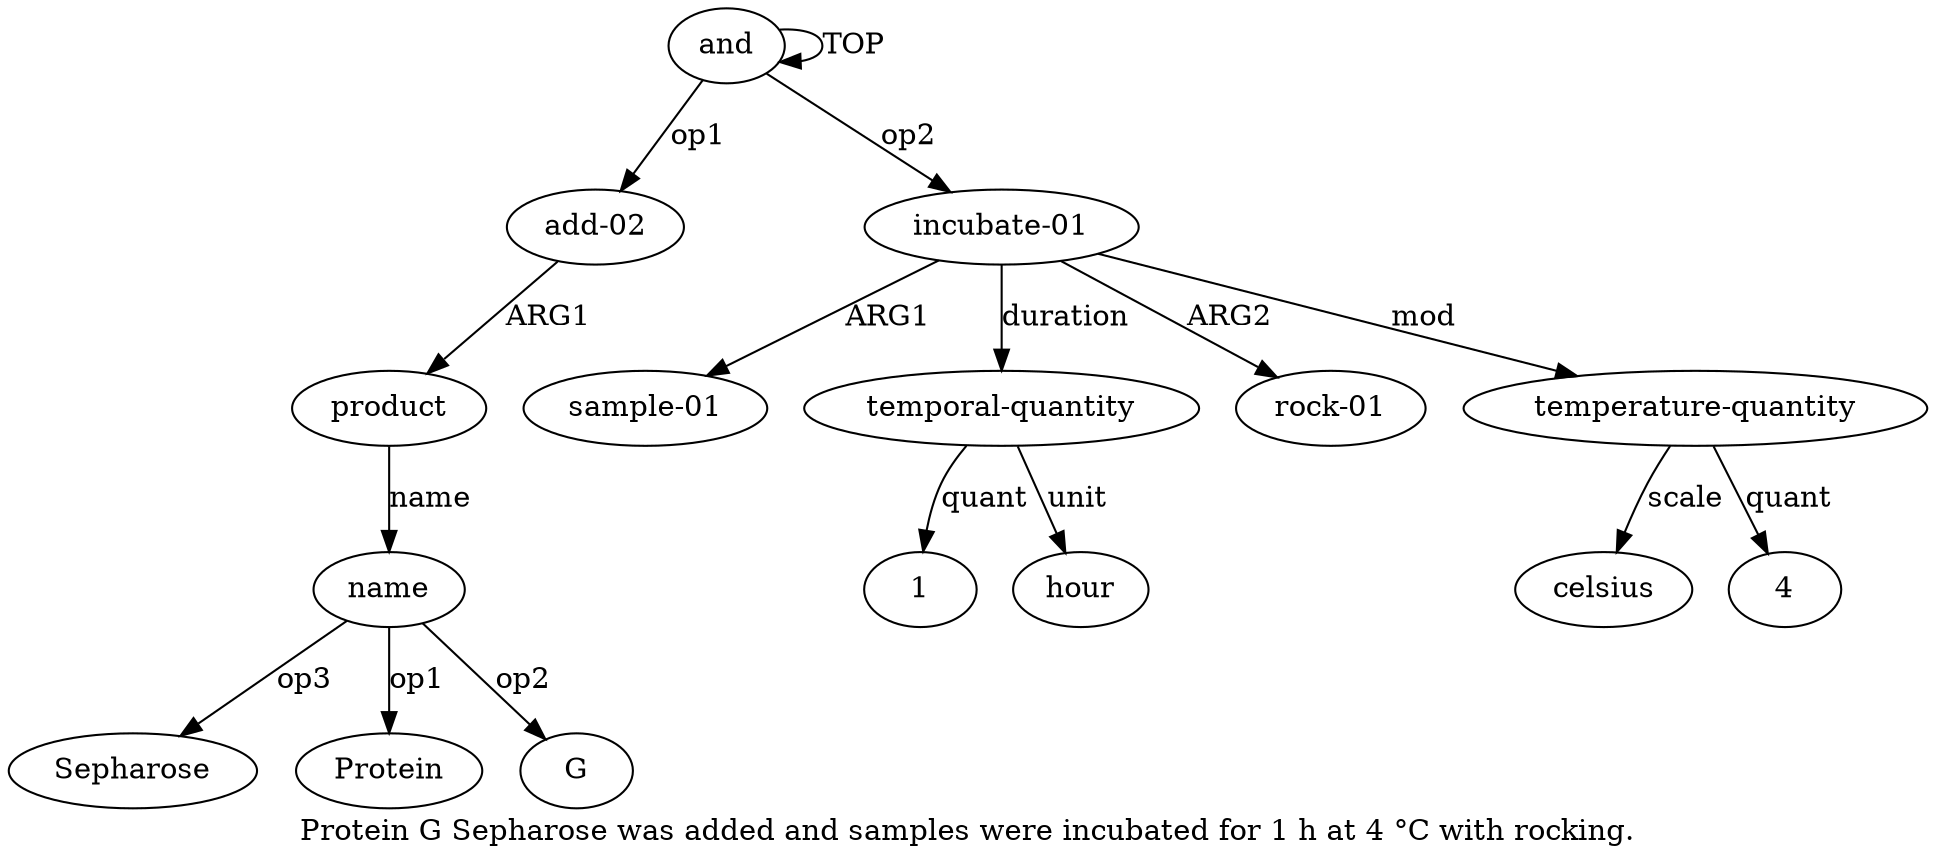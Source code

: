 digraph  {
	graph [label="Protein G Sepharose was added and samples were incubated for 1 h at 4 °C with rocking."];
	node [label="\N"];
	"a3 Sepharose"	 [color=black,
		gold_ind=-1,
		gold_label=Sepharose,
		label=Sepharose,
		test_ind=-1,
		test_label=Sepharose];
	a10	 [color=black,
		gold_ind=10,
		gold_label=celsius,
		label=celsius,
		test_ind=10,
		test_label=celsius];
	"a3 Protein"	 [color=black,
		gold_ind=-1,
		gold_label=Protein,
		label=Protein,
		test_ind=-1,
		test_label=Protein];
	"a7 1"	 [color=black,
		gold_ind=-1,
		gold_label=1,
		label=1,
		test_ind=-1,
		test_label=1];
	"a3 G"	 [color=black,
		gold_ind=-1,
		gold_label=G,
		label=G,
		test_ind=-1,
		test_label=G];
	a1	 [color=black,
		gold_ind=1,
		gold_label="add-02",
		label="add-02",
		test_ind=1,
		test_label="add-02"];
	a2	 [color=black,
		gold_ind=2,
		gold_label=product,
		label=product,
		test_ind=2,
		test_label=product];
	a1 -> a2 [key=0,
	color=black,
	gold_label=ARG1,
	label=ARG1,
	test_label=ARG1];
a0 [color=black,
	gold_ind=0,
	gold_label=and,
	label=and,
	test_ind=0,
	test_label=and];
a0 -> a1 [key=0,
color=black,
gold_label=op1,
label=op1,
test_label=op1];
a0 -> a0 [key=0,
color=black,
gold_label=TOP,
label=TOP,
test_label=TOP];
a4 [color=black,
gold_ind=4,
gold_label="incubate-01",
label="incubate-01",
test_ind=4,
test_label="incubate-01"];
a0 -> a4 [key=0,
color=black,
gold_label=op2,
label=op2,
test_label=op2];
a3 [color=black,
gold_ind=3,
gold_label=name,
label=name,
test_ind=3,
test_label=name];
a3 -> "a3 Sepharose" [key=0,
color=black,
gold_label=op3,
label=op3,
test_label=op3];
a3 -> "a3 Protein" [key=0,
color=black,
gold_label=op1,
label=op1,
test_label=op1];
a3 -> "a3 G" [key=0,
color=black,
gold_label=op2,
label=op2,
test_label=op2];
a2 -> a3 [key=0,
color=black,
gold_label=name,
label=name,
test_label=name];
a5 [color=black,
gold_ind=5,
gold_label="sample-01",
label="sample-01",
test_ind=5,
test_label="sample-01"];
a4 -> a5 [key=0,
color=black,
gold_label=ARG1,
label=ARG1,
test_label=ARG1];
a7 [color=black,
gold_ind=7,
gold_label="temporal-quantity",
label="temporal-quantity",
test_ind=7,
test_label="temporal-quantity"];
a4 -> a7 [key=0,
color=black,
gold_label=duration,
label=duration,
test_label=duration];
a6 [color=black,
gold_ind=6,
gold_label="rock-01",
label="rock-01",
test_ind=6,
test_label="rock-01"];
a4 -> a6 [key=0,
color=black,
gold_label=ARG2,
label=ARG2,
test_label=ARG2];
a9 [color=black,
gold_ind=9,
gold_label="temperature-quantity",
label="temperature-quantity",
test_ind=9,
test_label="temperature-quantity"];
a4 -> a9 [key=0,
color=black,
gold_label=mod,
label=mod,
test_label=mod];
a7 -> "a7 1" [key=0,
color=black,
gold_label=quant,
label=quant,
test_label=quant];
a8 [color=black,
gold_ind=8,
gold_label=hour,
label=hour,
test_ind=8,
test_label=hour];
a7 -> a8 [key=0,
color=black,
gold_label=unit,
label=unit,
test_label=unit];
a9 -> a10 [key=0,
color=black,
gold_label=scale,
label=scale,
test_label=scale];
"a9 4" [color=black,
gold_ind=-1,
gold_label=4,
label=4,
test_ind=-1,
test_label=4];
a9 -> "a9 4" [key=0,
color=black,
gold_label=quant,
label=quant,
test_label=quant];
}
